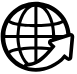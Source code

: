 <mxfile version="15.4.0" type="device"><diagram id="t-8e2P7oNmMqHCcPrgAL" name="Page-1"><mxGraphModel dx="2521" dy="2470" grid="1" gridSize="10" guides="1" tooltips="1" connect="1" arrows="1" fold="1" page="1" pageScale="1" pageWidth="1169" pageHeight="1654" math="0" shadow="0"><root><mxCell id="0"/><mxCell id="1" parent="0"/><mxCell id="BgA-H8aLOdfZQx8nkahN-3" value="" style="sketch=0;html=1;aspect=fixed;strokeColor=none;shadow=0;align=center;verticalAlign=top;fillColor=#000000;shape=mxgraph.gcp2.globe_world" vertex="1" parent="1"><mxGeometry x="-739.67" y="-38.12" width="36.84" height="35" as="geometry"/></mxCell></root></mxGraphModel></diagram></mxfile>